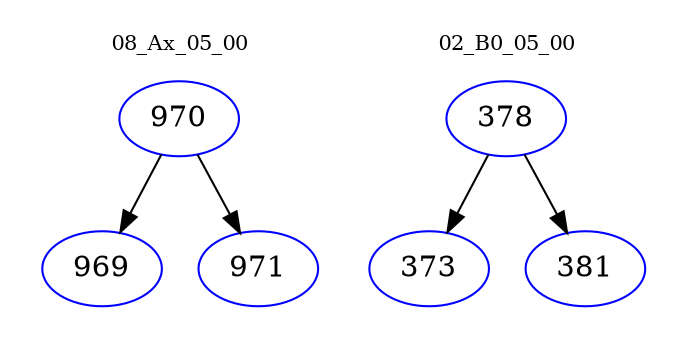 digraph{
subgraph cluster_0 {
color = white
label = "08_Ax_05_00";
fontsize=10;
T0_970 [label="970", color="blue"]
T0_970 -> T0_969 [color="black"]
T0_969 [label="969", color="blue"]
T0_970 -> T0_971 [color="black"]
T0_971 [label="971", color="blue"]
}
subgraph cluster_1 {
color = white
label = "02_B0_05_00";
fontsize=10;
T1_378 [label="378", color="blue"]
T1_378 -> T1_373 [color="black"]
T1_373 [label="373", color="blue"]
T1_378 -> T1_381 [color="black"]
T1_381 [label="381", color="blue"]
}
}
